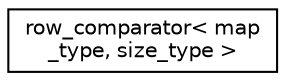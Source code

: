 digraph "Graphical Class Hierarchy"
{
  edge [fontname="Helvetica",fontsize="10",labelfontname="Helvetica",labelfontsize="10"];
  node [fontname="Helvetica",fontsize="10",shape=record];
  rankdir="LR";
  Node1 [label="row_comparator\< map\l_type, size_type \>",height=0.2,width=0.4,color="black", fillcolor="white", style="filled",URL="$structrow__comparator.html"];
}
